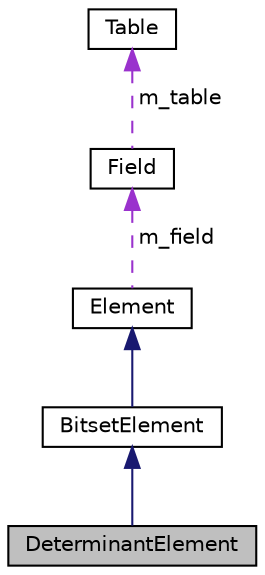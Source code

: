 digraph "DeterminantElement"
{
  edge [fontname="Helvetica",fontsize="10",labelfontname="Helvetica",labelfontsize="10"];
  node [fontname="Helvetica",fontsize="10",shape=record];
  Node1 [label="DeterminantElement",height=0.2,width=0.4,color="black", fillcolor="grey75", style="filled", fontcolor="black"];
  Node2 -> Node1 [dir="back",color="midnightblue",fontsize="10",style="solid"];
  Node2 [label="BitsetElement",height=0.2,width=0.4,color="black", fillcolor="white", style="filled",URL="$classBitsetElement.html"];
  Node3 -> Node2 [dir="back",color="midnightblue",fontsize="10",style="solid"];
  Node3 [label="Element",height=0.2,width=0.4,color="black", fillcolor="white", style="filled",URL="$classElement.html"];
  Node4 -> Node3 [dir="back",color="darkorchid3",fontsize="10",style="dashed",label=" m_field" ];
  Node4 [label="Field",height=0.2,width=0.4,color="black", fillcolor="white", style="filled",URL="$classField.html"];
  Node5 -> Node4 [dir="back",color="darkorchid3",fontsize="10",style="dashed",label=" m_table" ];
  Node5 [label="Table",height=0.2,width=0.4,color="black", fillcolor="white", style="filled",URL="$classTable.html"];
}
